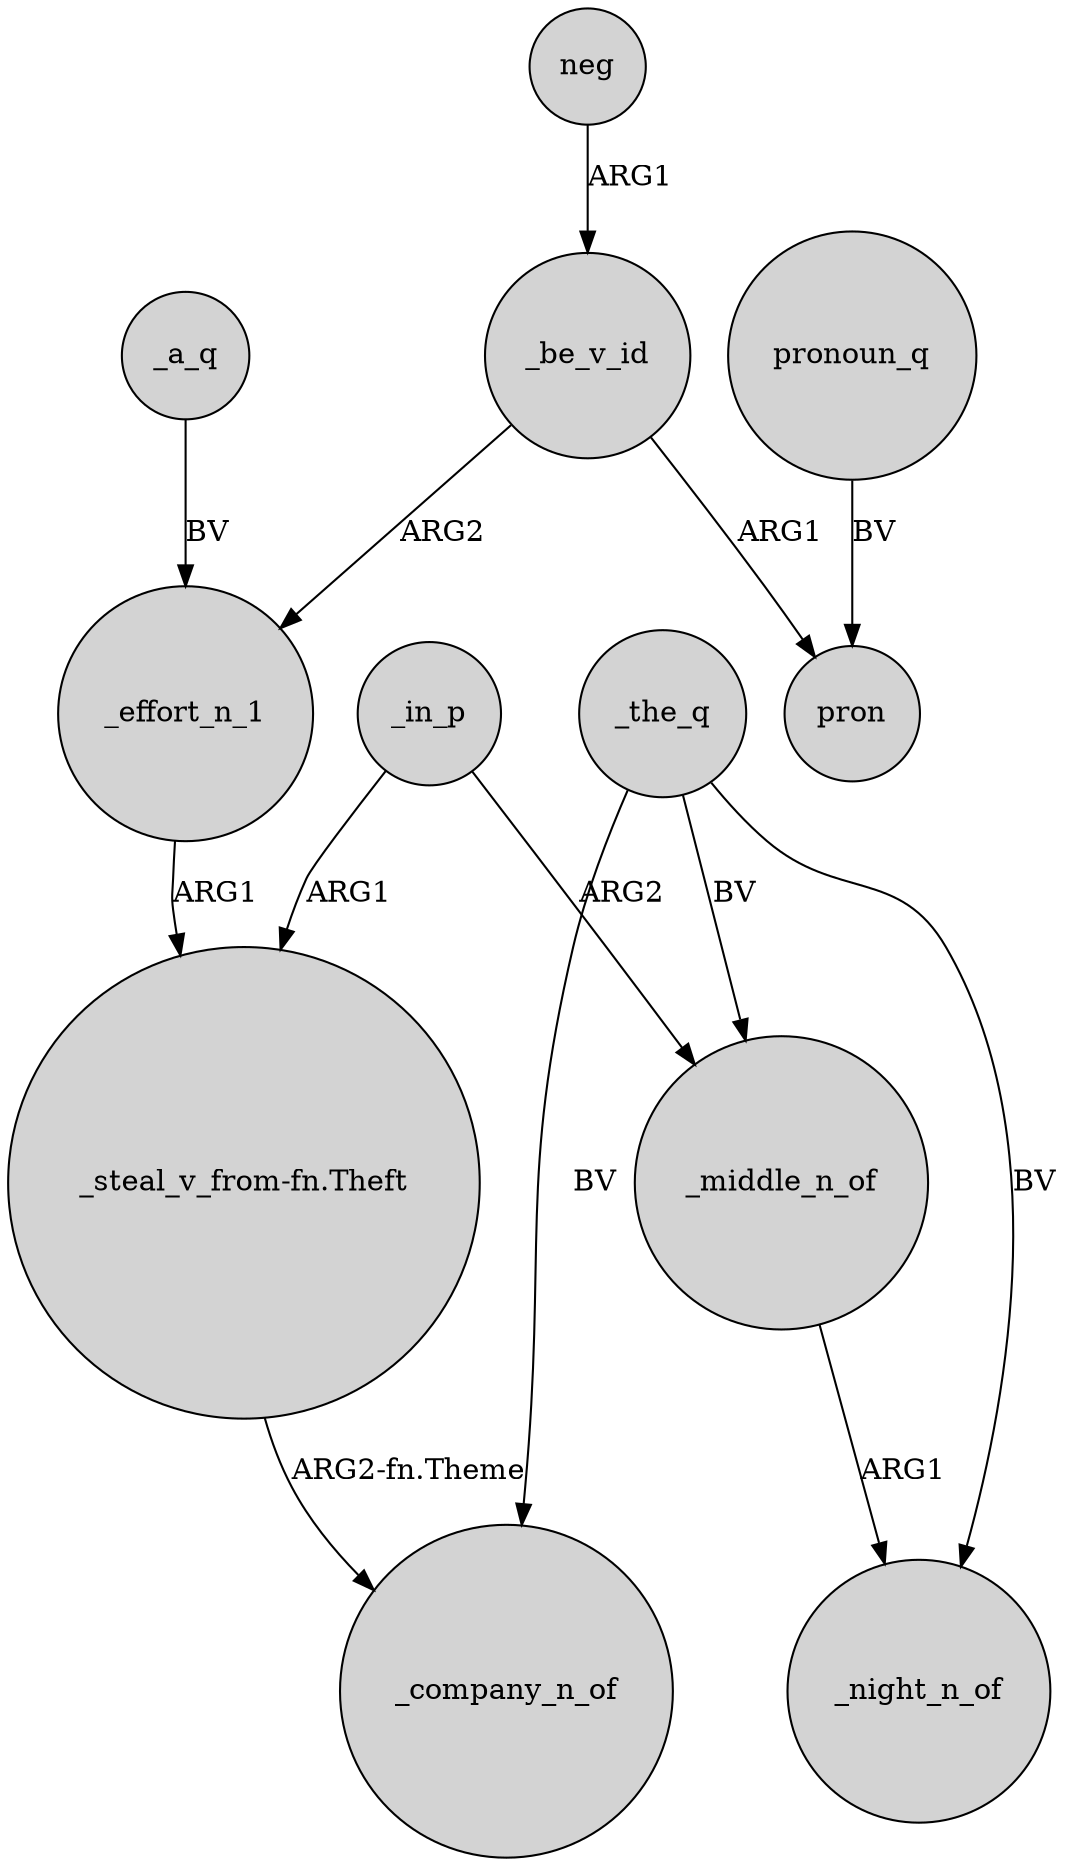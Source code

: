 digraph {
	node [shape=circle style=filled]
	_be_v_id -> _effort_n_1 [label=ARG2]
	_in_p -> _middle_n_of [label=ARG2]
	_effort_n_1 -> "_steal_v_from-fn.Theft" [label=ARG1]
	_in_p -> "_steal_v_from-fn.Theft" [label=ARG1]
	neg -> _be_v_id [label=ARG1]
	"_steal_v_from-fn.Theft" -> _company_n_of [label="ARG2-fn.Theme"]
	_middle_n_of -> _night_n_of [label=ARG1]
	_the_q -> _middle_n_of [label=BV]
	_be_v_id -> pron [label=ARG1]
	_the_q -> _company_n_of [label=BV]
	_a_q -> _effort_n_1 [label=BV]
	_the_q -> _night_n_of [label=BV]
	pronoun_q -> pron [label=BV]
}
